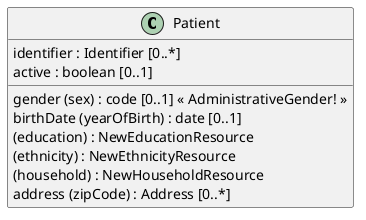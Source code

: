 @startuml
' ========================================
' start: configuration
' ========================================

skinparam linetype ortho

' ========================================
' end: configuration
' ========================================

' ========================================
' start: definition of entities/classes
' ========================================

'class Contact {
'  relationship : CodeableConcept [0..*] « PatientContactRelationship+ »
'  name : HumanName [0..1]
'  telecom : ContactPoint [0..*]
'  address : Address [0..1]
'  gender : code [0..1] « AdministrativeGender! »
'  organization : Reference [0..1] « Organization »
'  period : Period [0..1]
'}

'class Communication {
'  language : CodeableConcept [1..1] « CommonLanguages? »
'  preferred : boolean [0..1]
'}

'class Link {
'  other : Reference [1..1] « Patient|RelatedPerson »
'  type : code [1..1] « LinkType! »
'}

class Patient {
  identifier : Identifier [0..*]
  active : boolean [0..1]
'  name : HumanName [0..*]
'  telecom : ContactPoint [0..*]
  gender (sex) : code [0..1] « AdministrativeGender! »
  birthDate (yearOfBirth) : date [0..1]
  (education) : NewEducationResource
  (ethnicity) : NewEthnicityResource
  (household) : NewHouseholdResource
'  deceased[x] : Type [0..1] « boolean|dateTime »
  address (zipCode) : Address [0..*]
'  maritalStatus : CodeableConcept [0..1] « Marital Status + »
'  multipleBirth[x] : Type [0..1] « boolean|integer »
'  photo : Attachment [0..*]
'  generalPractitioner : Reference [0..*] « Organization|Practitioner|PractitionerRole »
'  managingOrganization : Reference [0..1] « Organization »
}

' ========================================
' end: definition of entities/classes
' ========================================

' ========================================
' start: definition of associations
' ========================================

'Patient *-- "[0..*]" Link : link
'Patient *-- "[0..*]" Contact : contact
'Patient *-- "[0..*]" Communication : communication

' ========================================
' end: definition of associations
' ========================================
@enduml
